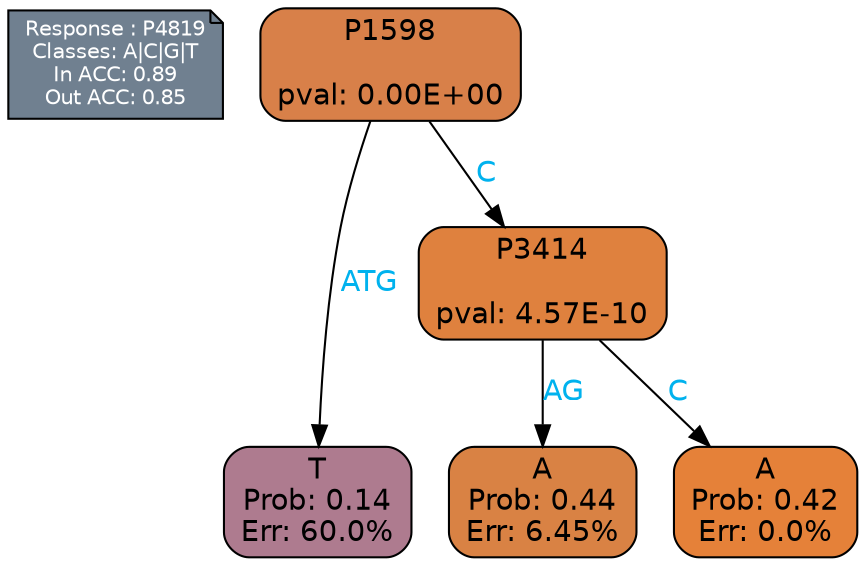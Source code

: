 digraph Tree {
node [shape=box, style="filled, rounded", color="black", fontname=helvetica] ;
graph [ranksep=equally, splines=polylines, bgcolor=transparent, dpi=600] ;
edge [fontname=helvetica] ;
LEGEND [label="Response : P4819
Classes: A|C|G|T
In ACC: 0.89
Out ACC: 0.85
",shape=note,align=left,style=filled,fillcolor="slategray",fontcolor="white",fontsize=10];1 [label="P1598

pval: 0.00E+00", fillcolor="#d88049"] ;
2 [label="T
Prob: 0.14
Err: 60.0%", fillcolor="#ae7b8f"] ;
3 [label="P3414

pval: 4.57E-10", fillcolor="#df813e"] ;
4 [label="A
Prob: 0.44
Err: 6.45%", fillcolor="#d98244"] ;
5 [label="A
Prob: 0.42
Err: 0.0%", fillcolor="#e58139"] ;
1 -> 2 [label="ATG",fontcolor=deepskyblue2] ;
1 -> 3 [label="C",fontcolor=deepskyblue2] ;
3 -> 4 [label="AG",fontcolor=deepskyblue2] ;
3 -> 5 [label="C",fontcolor=deepskyblue2] ;
{rank = same; 2;4;5;}{rank = same; LEGEND;1;}}
